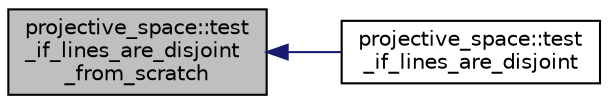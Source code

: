 digraph "projective_space::test_if_lines_are_disjoint_from_scratch"
{
  edge [fontname="Helvetica",fontsize="10",labelfontname="Helvetica",labelfontsize="10"];
  node [fontname="Helvetica",fontsize="10",shape=record];
  rankdir="LR";
  Node3228 [label="projective_space::test\l_if_lines_are_disjoint\l_from_scratch",height=0.2,width=0.4,color="black", fillcolor="grey75", style="filled", fontcolor="black"];
  Node3228 -> Node3229 [dir="back",color="midnightblue",fontsize="10",style="solid",fontname="Helvetica"];
  Node3229 [label="projective_space::test\l_if_lines_are_disjoint",height=0.2,width=0.4,color="black", fillcolor="white", style="filled",URL="$d2/d17/classprojective__space.html#a159c852080d3cb54bcf5b38b9d687137"];
}
